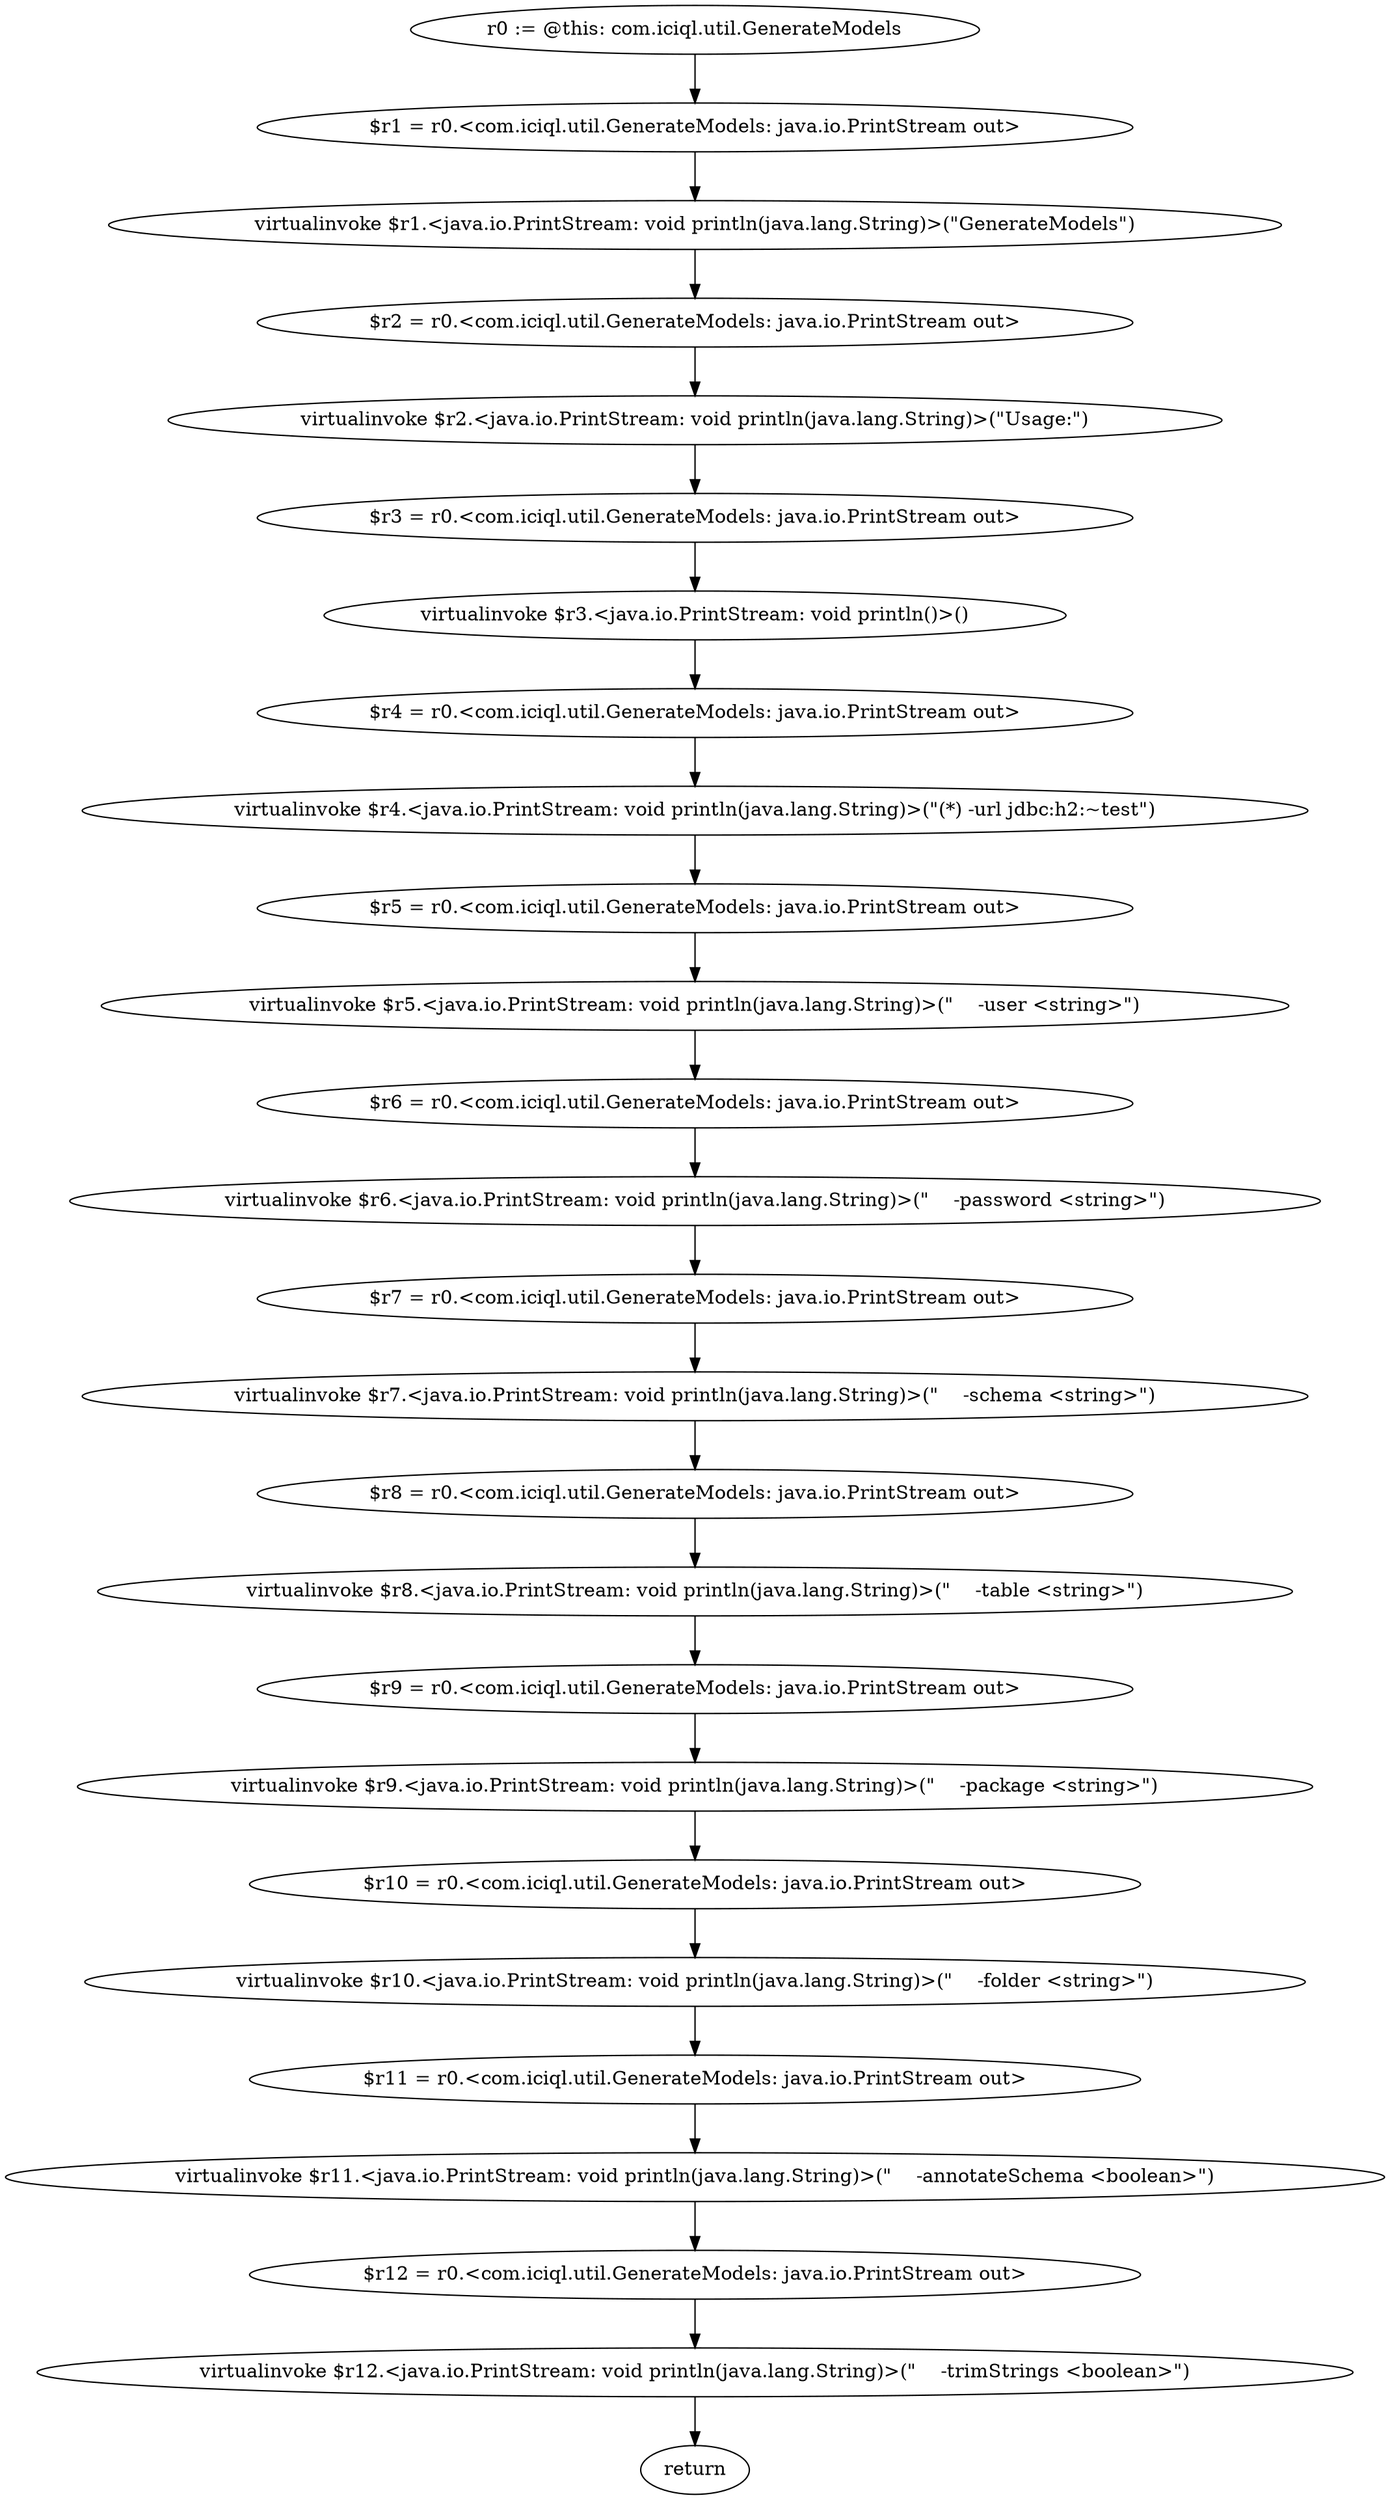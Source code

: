 digraph "unitGraph" {
    "r0 := @this: com.iciql.util.GenerateModels"
    "$r1 = r0.<com.iciql.util.GenerateModels: java.io.PrintStream out>"
    "virtualinvoke $r1.<java.io.PrintStream: void println(java.lang.String)>(\"GenerateModels\")"
    "$r2 = r0.<com.iciql.util.GenerateModels: java.io.PrintStream out>"
    "virtualinvoke $r2.<java.io.PrintStream: void println(java.lang.String)>(\"Usage:\")"
    "$r3 = r0.<com.iciql.util.GenerateModels: java.io.PrintStream out>"
    "virtualinvoke $r3.<java.io.PrintStream: void println()>()"
    "$r4 = r0.<com.iciql.util.GenerateModels: java.io.PrintStream out>"
    "virtualinvoke $r4.<java.io.PrintStream: void println(java.lang.String)>(\"(*) -url jdbc:h2:~test\")"
    "$r5 = r0.<com.iciql.util.GenerateModels: java.io.PrintStream out>"
    "virtualinvoke $r5.<java.io.PrintStream: void println(java.lang.String)>(\"    -user <string>\")"
    "$r6 = r0.<com.iciql.util.GenerateModels: java.io.PrintStream out>"
    "virtualinvoke $r6.<java.io.PrintStream: void println(java.lang.String)>(\"    -password <string>\")"
    "$r7 = r0.<com.iciql.util.GenerateModels: java.io.PrintStream out>"
    "virtualinvoke $r7.<java.io.PrintStream: void println(java.lang.String)>(\"    -schema <string>\")"
    "$r8 = r0.<com.iciql.util.GenerateModels: java.io.PrintStream out>"
    "virtualinvoke $r8.<java.io.PrintStream: void println(java.lang.String)>(\"    -table <string>\")"
    "$r9 = r0.<com.iciql.util.GenerateModels: java.io.PrintStream out>"
    "virtualinvoke $r9.<java.io.PrintStream: void println(java.lang.String)>(\"    -package <string>\")"
    "$r10 = r0.<com.iciql.util.GenerateModels: java.io.PrintStream out>"
    "virtualinvoke $r10.<java.io.PrintStream: void println(java.lang.String)>(\"    -folder <string>\")"
    "$r11 = r0.<com.iciql.util.GenerateModels: java.io.PrintStream out>"
    "virtualinvoke $r11.<java.io.PrintStream: void println(java.lang.String)>(\"    -annotateSchema <boolean>\")"
    "$r12 = r0.<com.iciql.util.GenerateModels: java.io.PrintStream out>"
    "virtualinvoke $r12.<java.io.PrintStream: void println(java.lang.String)>(\"    -trimStrings <boolean>\")"
    "return"
    "r0 := @this: com.iciql.util.GenerateModels"->"$r1 = r0.<com.iciql.util.GenerateModels: java.io.PrintStream out>";
    "$r1 = r0.<com.iciql.util.GenerateModels: java.io.PrintStream out>"->"virtualinvoke $r1.<java.io.PrintStream: void println(java.lang.String)>(\"GenerateModels\")";
    "virtualinvoke $r1.<java.io.PrintStream: void println(java.lang.String)>(\"GenerateModels\")"->"$r2 = r0.<com.iciql.util.GenerateModels: java.io.PrintStream out>";
    "$r2 = r0.<com.iciql.util.GenerateModels: java.io.PrintStream out>"->"virtualinvoke $r2.<java.io.PrintStream: void println(java.lang.String)>(\"Usage:\")";
    "virtualinvoke $r2.<java.io.PrintStream: void println(java.lang.String)>(\"Usage:\")"->"$r3 = r0.<com.iciql.util.GenerateModels: java.io.PrintStream out>";
    "$r3 = r0.<com.iciql.util.GenerateModels: java.io.PrintStream out>"->"virtualinvoke $r3.<java.io.PrintStream: void println()>()";
    "virtualinvoke $r3.<java.io.PrintStream: void println()>()"->"$r4 = r0.<com.iciql.util.GenerateModels: java.io.PrintStream out>";
    "$r4 = r0.<com.iciql.util.GenerateModels: java.io.PrintStream out>"->"virtualinvoke $r4.<java.io.PrintStream: void println(java.lang.String)>(\"(*) -url jdbc:h2:~test\")";
    "virtualinvoke $r4.<java.io.PrintStream: void println(java.lang.String)>(\"(*) -url jdbc:h2:~test\")"->"$r5 = r0.<com.iciql.util.GenerateModels: java.io.PrintStream out>";
    "$r5 = r0.<com.iciql.util.GenerateModels: java.io.PrintStream out>"->"virtualinvoke $r5.<java.io.PrintStream: void println(java.lang.String)>(\"    -user <string>\")";
    "virtualinvoke $r5.<java.io.PrintStream: void println(java.lang.String)>(\"    -user <string>\")"->"$r6 = r0.<com.iciql.util.GenerateModels: java.io.PrintStream out>";
    "$r6 = r0.<com.iciql.util.GenerateModels: java.io.PrintStream out>"->"virtualinvoke $r6.<java.io.PrintStream: void println(java.lang.String)>(\"    -password <string>\")";
    "virtualinvoke $r6.<java.io.PrintStream: void println(java.lang.String)>(\"    -password <string>\")"->"$r7 = r0.<com.iciql.util.GenerateModels: java.io.PrintStream out>";
    "$r7 = r0.<com.iciql.util.GenerateModels: java.io.PrintStream out>"->"virtualinvoke $r7.<java.io.PrintStream: void println(java.lang.String)>(\"    -schema <string>\")";
    "virtualinvoke $r7.<java.io.PrintStream: void println(java.lang.String)>(\"    -schema <string>\")"->"$r8 = r0.<com.iciql.util.GenerateModels: java.io.PrintStream out>";
    "$r8 = r0.<com.iciql.util.GenerateModels: java.io.PrintStream out>"->"virtualinvoke $r8.<java.io.PrintStream: void println(java.lang.String)>(\"    -table <string>\")";
    "virtualinvoke $r8.<java.io.PrintStream: void println(java.lang.String)>(\"    -table <string>\")"->"$r9 = r0.<com.iciql.util.GenerateModels: java.io.PrintStream out>";
    "$r9 = r0.<com.iciql.util.GenerateModels: java.io.PrintStream out>"->"virtualinvoke $r9.<java.io.PrintStream: void println(java.lang.String)>(\"    -package <string>\")";
    "virtualinvoke $r9.<java.io.PrintStream: void println(java.lang.String)>(\"    -package <string>\")"->"$r10 = r0.<com.iciql.util.GenerateModels: java.io.PrintStream out>";
    "$r10 = r0.<com.iciql.util.GenerateModels: java.io.PrintStream out>"->"virtualinvoke $r10.<java.io.PrintStream: void println(java.lang.String)>(\"    -folder <string>\")";
    "virtualinvoke $r10.<java.io.PrintStream: void println(java.lang.String)>(\"    -folder <string>\")"->"$r11 = r0.<com.iciql.util.GenerateModels: java.io.PrintStream out>";
    "$r11 = r0.<com.iciql.util.GenerateModels: java.io.PrintStream out>"->"virtualinvoke $r11.<java.io.PrintStream: void println(java.lang.String)>(\"    -annotateSchema <boolean>\")";
    "virtualinvoke $r11.<java.io.PrintStream: void println(java.lang.String)>(\"    -annotateSchema <boolean>\")"->"$r12 = r0.<com.iciql.util.GenerateModels: java.io.PrintStream out>";
    "$r12 = r0.<com.iciql.util.GenerateModels: java.io.PrintStream out>"->"virtualinvoke $r12.<java.io.PrintStream: void println(java.lang.String)>(\"    -trimStrings <boolean>\")";
    "virtualinvoke $r12.<java.io.PrintStream: void println(java.lang.String)>(\"    -trimStrings <boolean>\")"->"return";
}
